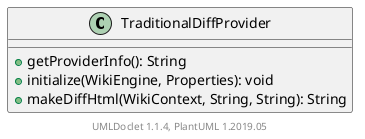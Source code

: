 @startuml

    class TraditionalDiffProvider [[TraditionalDiffProvider.html]] {
        +getProviderInfo(): String
        +initialize(WikiEngine, Properties): void
        +makeDiffHtml(WikiContext, String, String): String
    }


    center footer UMLDoclet 1.1.4, PlantUML 1.2019.05
@enduml
